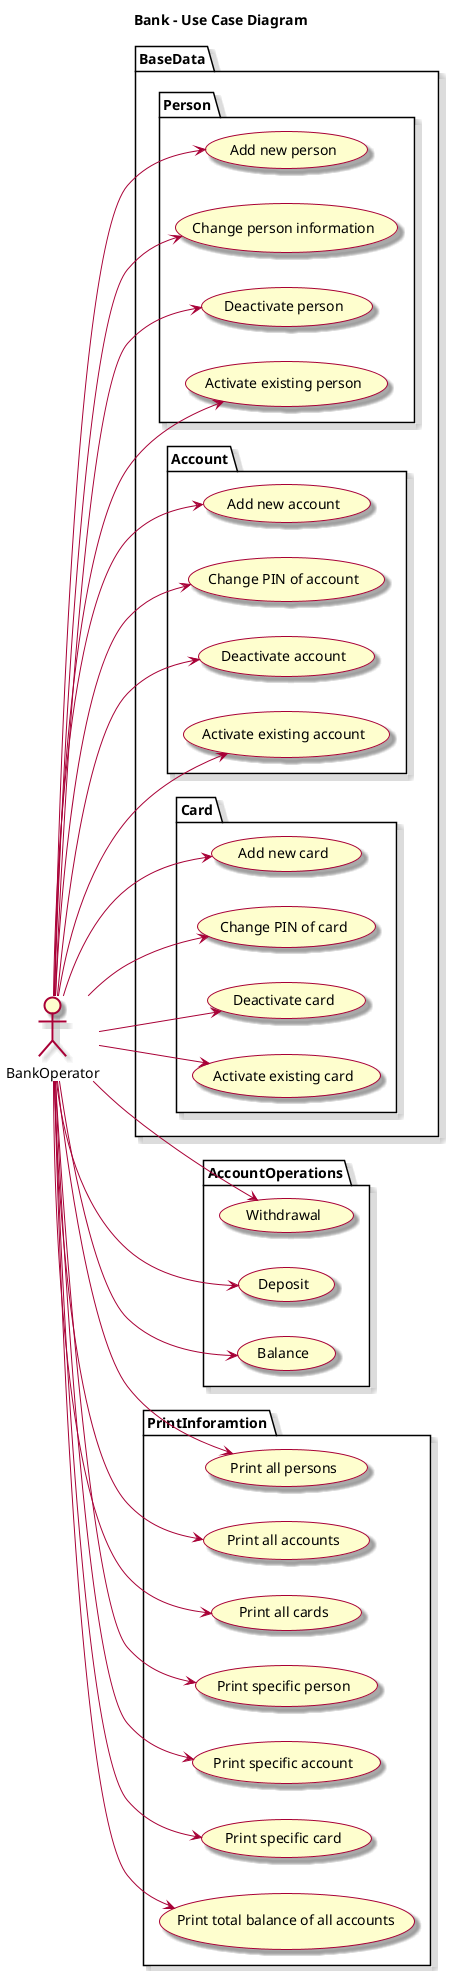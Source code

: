 @startuml Bank - Use Case Diagram

left to right direction

skin rose

title Bank - Use Case Diagram 

actor BankOperator

package BaseData {

  package Person {
    usecase "Add new person" as addNewPers
    usecase "Change person information" as changePersInfo
    usecase "Deactivate person" as deactivatePers
    usecase "Activate existing person" as activatePers
  }

  package Account {
    usecase "Add new account" as addNewAcc
    usecase "Change PIN of account" as changePinOfAcc
    usecase "Deactivate account" as deactivateAcc
    usecase "Activate existing account" as activateAcc
  }
  
  package Card {
    usecase "Add new card" as addNewCard
    usecase "Change PIN of card" as changePinOfCard
    usecase "Deactivate card" as deactivateCard
    usecase "Activate existing card" as activateCard
  }
}

BankOperator --> addNewPers
BankOperator --> changePersInfo
BankOperator --> deactivatePers
BankOperator --> activatePers

BankOperator --> addNewAcc
BankOperator --> changePinOfAcc
BankOperator --> deactivateAcc
BankOperator --> activateAcc

BankOperator --> addNewCard
BankOperator --> changePinOfCard
BankOperator --> deactivateCard
BankOperator --> activateCard

package AccountOperations {
  usecase "Withdrawal" as withdrawal
  usecase "Deposit" as deposit
  usecase "Balance" as balance
}

BankOperator --> withdrawal
BankOperator --> deposit
BankOperator --> balance

package PrintInforamtion {
  usecase "Print all persons" as printAllPers
  usecase "Print all accounts" as printAllAcc
  usecase "Print all cards" as printAllCards
  usecase "Print specific person" as printSpecPers
  usecase "Print specific account" as printSpecAcc
  usecase "Print specific card" as printSpecCard
  usecase "Print total balance of all accounts" as printTotBalAllAcc
}

BankOperator --> printAllPers
BankOperator --> printAllAcc
BankOperator --> printAllCards
BankOperator --> printSpecPers
BankOperator --> printSpecAcc
BankOperator --> printSpecCard
BankOperator --> printTotBalAllAcc

@enduml
